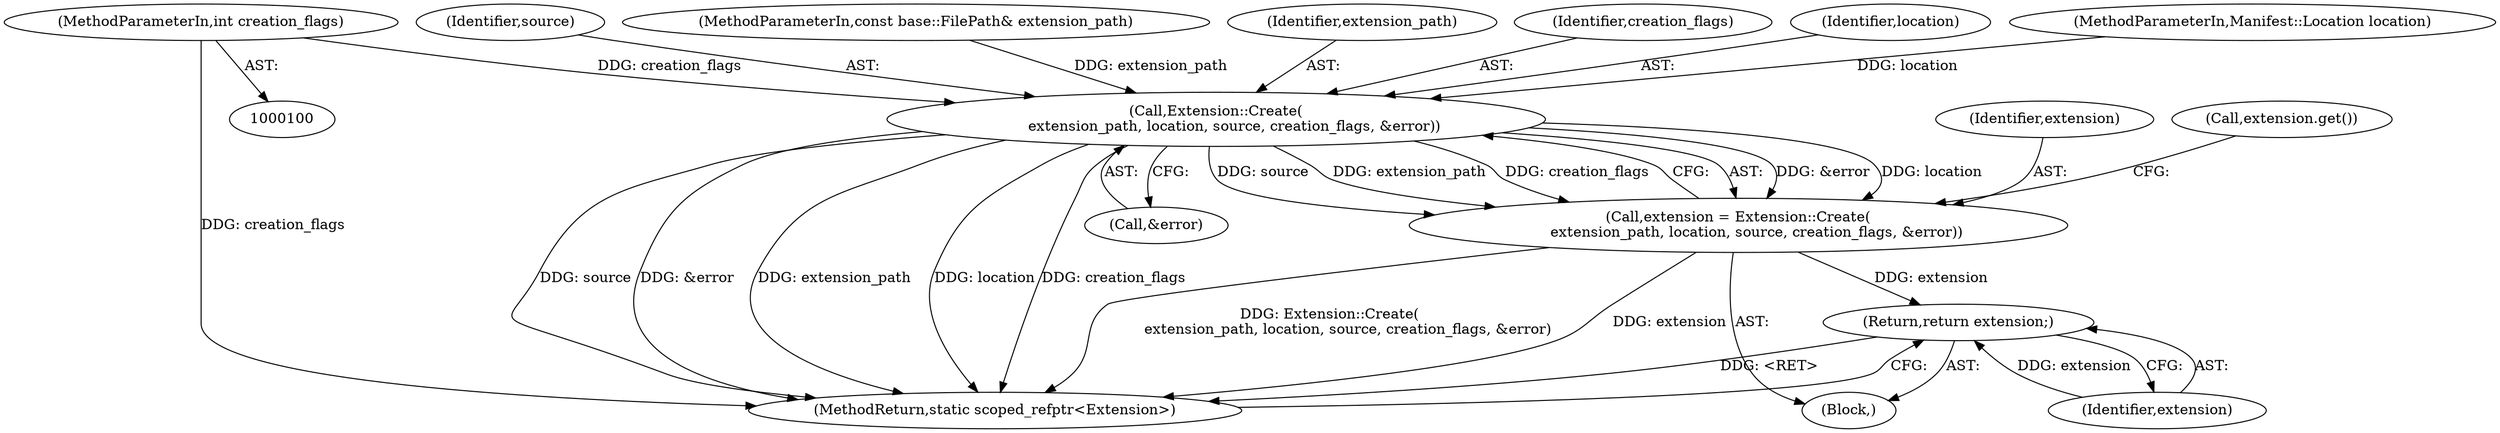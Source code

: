 digraph "1_Chrome_8c95ab0b50f8a257514f9647929267e62b1e611d_0@del" {
"1000107" [label="(MethodParameterIn,int creation_flags)"];
"1000189" [label="(Call,Extension::Create(\n        extension_path, location, source, creation_flags, &error))"];
"1000187" [label="(Call,extension = Extension::Create(\n        extension_path, location, source, creation_flags, &error))"];
"1000201" [label="(Return,return extension;)"];
"1000187" [label="(Call,extension = Extension::Create(\n        extension_path, location, source, creation_flags, &error))"];
"1000104" [label="(MethodParameterIn,Manifest::Location location)"];
"1000197" [label="(Call,extension.get())"];
"1000192" [label="(Identifier,source)"];
"1000107" [label="(MethodParameterIn,int creation_flags)"];
"1000106" [label="(MethodParameterIn,const base::FilePath& extension_path)"];
"1000190" [label="(Identifier,extension_path)"];
"1000193" [label="(Identifier,creation_flags)"];
"1000188" [label="(Identifier,extension)"];
"1000201" [label="(Return,return extension;)"];
"1000189" [label="(Call,Extension::Create(\n        extension_path, location, source, creation_flags, &error))"];
"1000203" [label="(MethodReturn,static scoped_refptr<Extension>)"];
"1000191" [label="(Identifier,location)"];
"1000194" [label="(Call,&error)"];
"1000108" [label="(Block,)"];
"1000202" [label="(Identifier,extension)"];
"1000107" -> "1000100"  [label="AST: "];
"1000107" -> "1000203"  [label="DDG: creation_flags"];
"1000107" -> "1000189"  [label="DDG: creation_flags"];
"1000189" -> "1000187"  [label="AST: "];
"1000189" -> "1000194"  [label="CFG: "];
"1000190" -> "1000189"  [label="AST: "];
"1000191" -> "1000189"  [label="AST: "];
"1000192" -> "1000189"  [label="AST: "];
"1000193" -> "1000189"  [label="AST: "];
"1000194" -> "1000189"  [label="AST: "];
"1000187" -> "1000189"  [label="CFG: "];
"1000189" -> "1000203"  [label="DDG: &error"];
"1000189" -> "1000203"  [label="DDG: extension_path"];
"1000189" -> "1000203"  [label="DDG: location"];
"1000189" -> "1000203"  [label="DDG: creation_flags"];
"1000189" -> "1000203"  [label="DDG: source"];
"1000189" -> "1000187"  [label="DDG: &error"];
"1000189" -> "1000187"  [label="DDG: location"];
"1000189" -> "1000187"  [label="DDG: source"];
"1000189" -> "1000187"  [label="DDG: extension_path"];
"1000189" -> "1000187"  [label="DDG: creation_flags"];
"1000106" -> "1000189"  [label="DDG: extension_path"];
"1000104" -> "1000189"  [label="DDG: location"];
"1000187" -> "1000108"  [label="AST: "];
"1000188" -> "1000187"  [label="AST: "];
"1000197" -> "1000187"  [label="CFG: "];
"1000187" -> "1000203"  [label="DDG: extension"];
"1000187" -> "1000203"  [label="DDG: Extension::Create(\n        extension_path, location, source, creation_flags, &error)"];
"1000187" -> "1000201"  [label="DDG: extension"];
"1000201" -> "1000108"  [label="AST: "];
"1000201" -> "1000202"  [label="CFG: "];
"1000202" -> "1000201"  [label="AST: "];
"1000203" -> "1000201"  [label="CFG: "];
"1000201" -> "1000203"  [label="DDG: <RET>"];
"1000202" -> "1000201"  [label="DDG: extension"];
}
